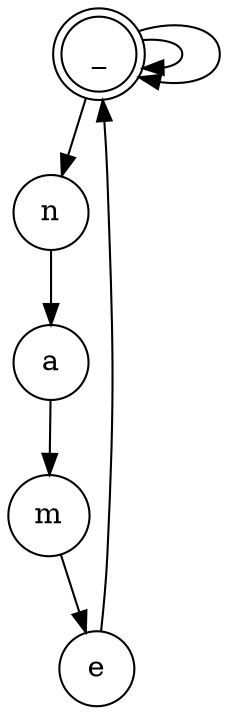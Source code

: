 digraph {   
    node [shape = doublecircle, color = black] _ ;
    node [shape = circle];
    node [color= black];
    _ -> _ -> n -> a -> m -> e -> _ -> _;	
}